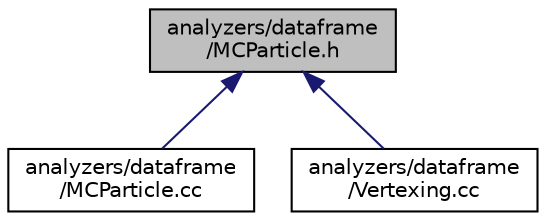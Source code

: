 digraph "analyzers/dataframe/MCParticle.h"
{
 // LATEX_PDF_SIZE
  edge [fontname="Helvetica",fontsize="10",labelfontname="Helvetica",labelfontsize="10"];
  node [fontname="Helvetica",fontsize="10",shape=record];
  Node1 [label="analyzers/dataframe\l/MCParticle.h",height=0.2,width=0.4,color="black", fillcolor="grey75", style="filled", fontcolor="black",tooltip=" "];
  Node1 -> Node2 [dir="back",color="midnightblue",fontsize="10",style="solid",fontname="Helvetica"];
  Node2 [label="analyzers/dataframe\l/MCParticle.cc",height=0.2,width=0.4,color="black", fillcolor="white", style="filled",URL="$_m_c_particle_8cc.html",tooltip=" "];
  Node1 -> Node3 [dir="back",color="midnightblue",fontsize="10",style="solid",fontname="Helvetica"];
  Node3 [label="analyzers/dataframe\l/Vertexing.cc",height=0.2,width=0.4,color="black", fillcolor="white", style="filled",URL="$_vertexing_8cc.html",tooltip=" "];
}

